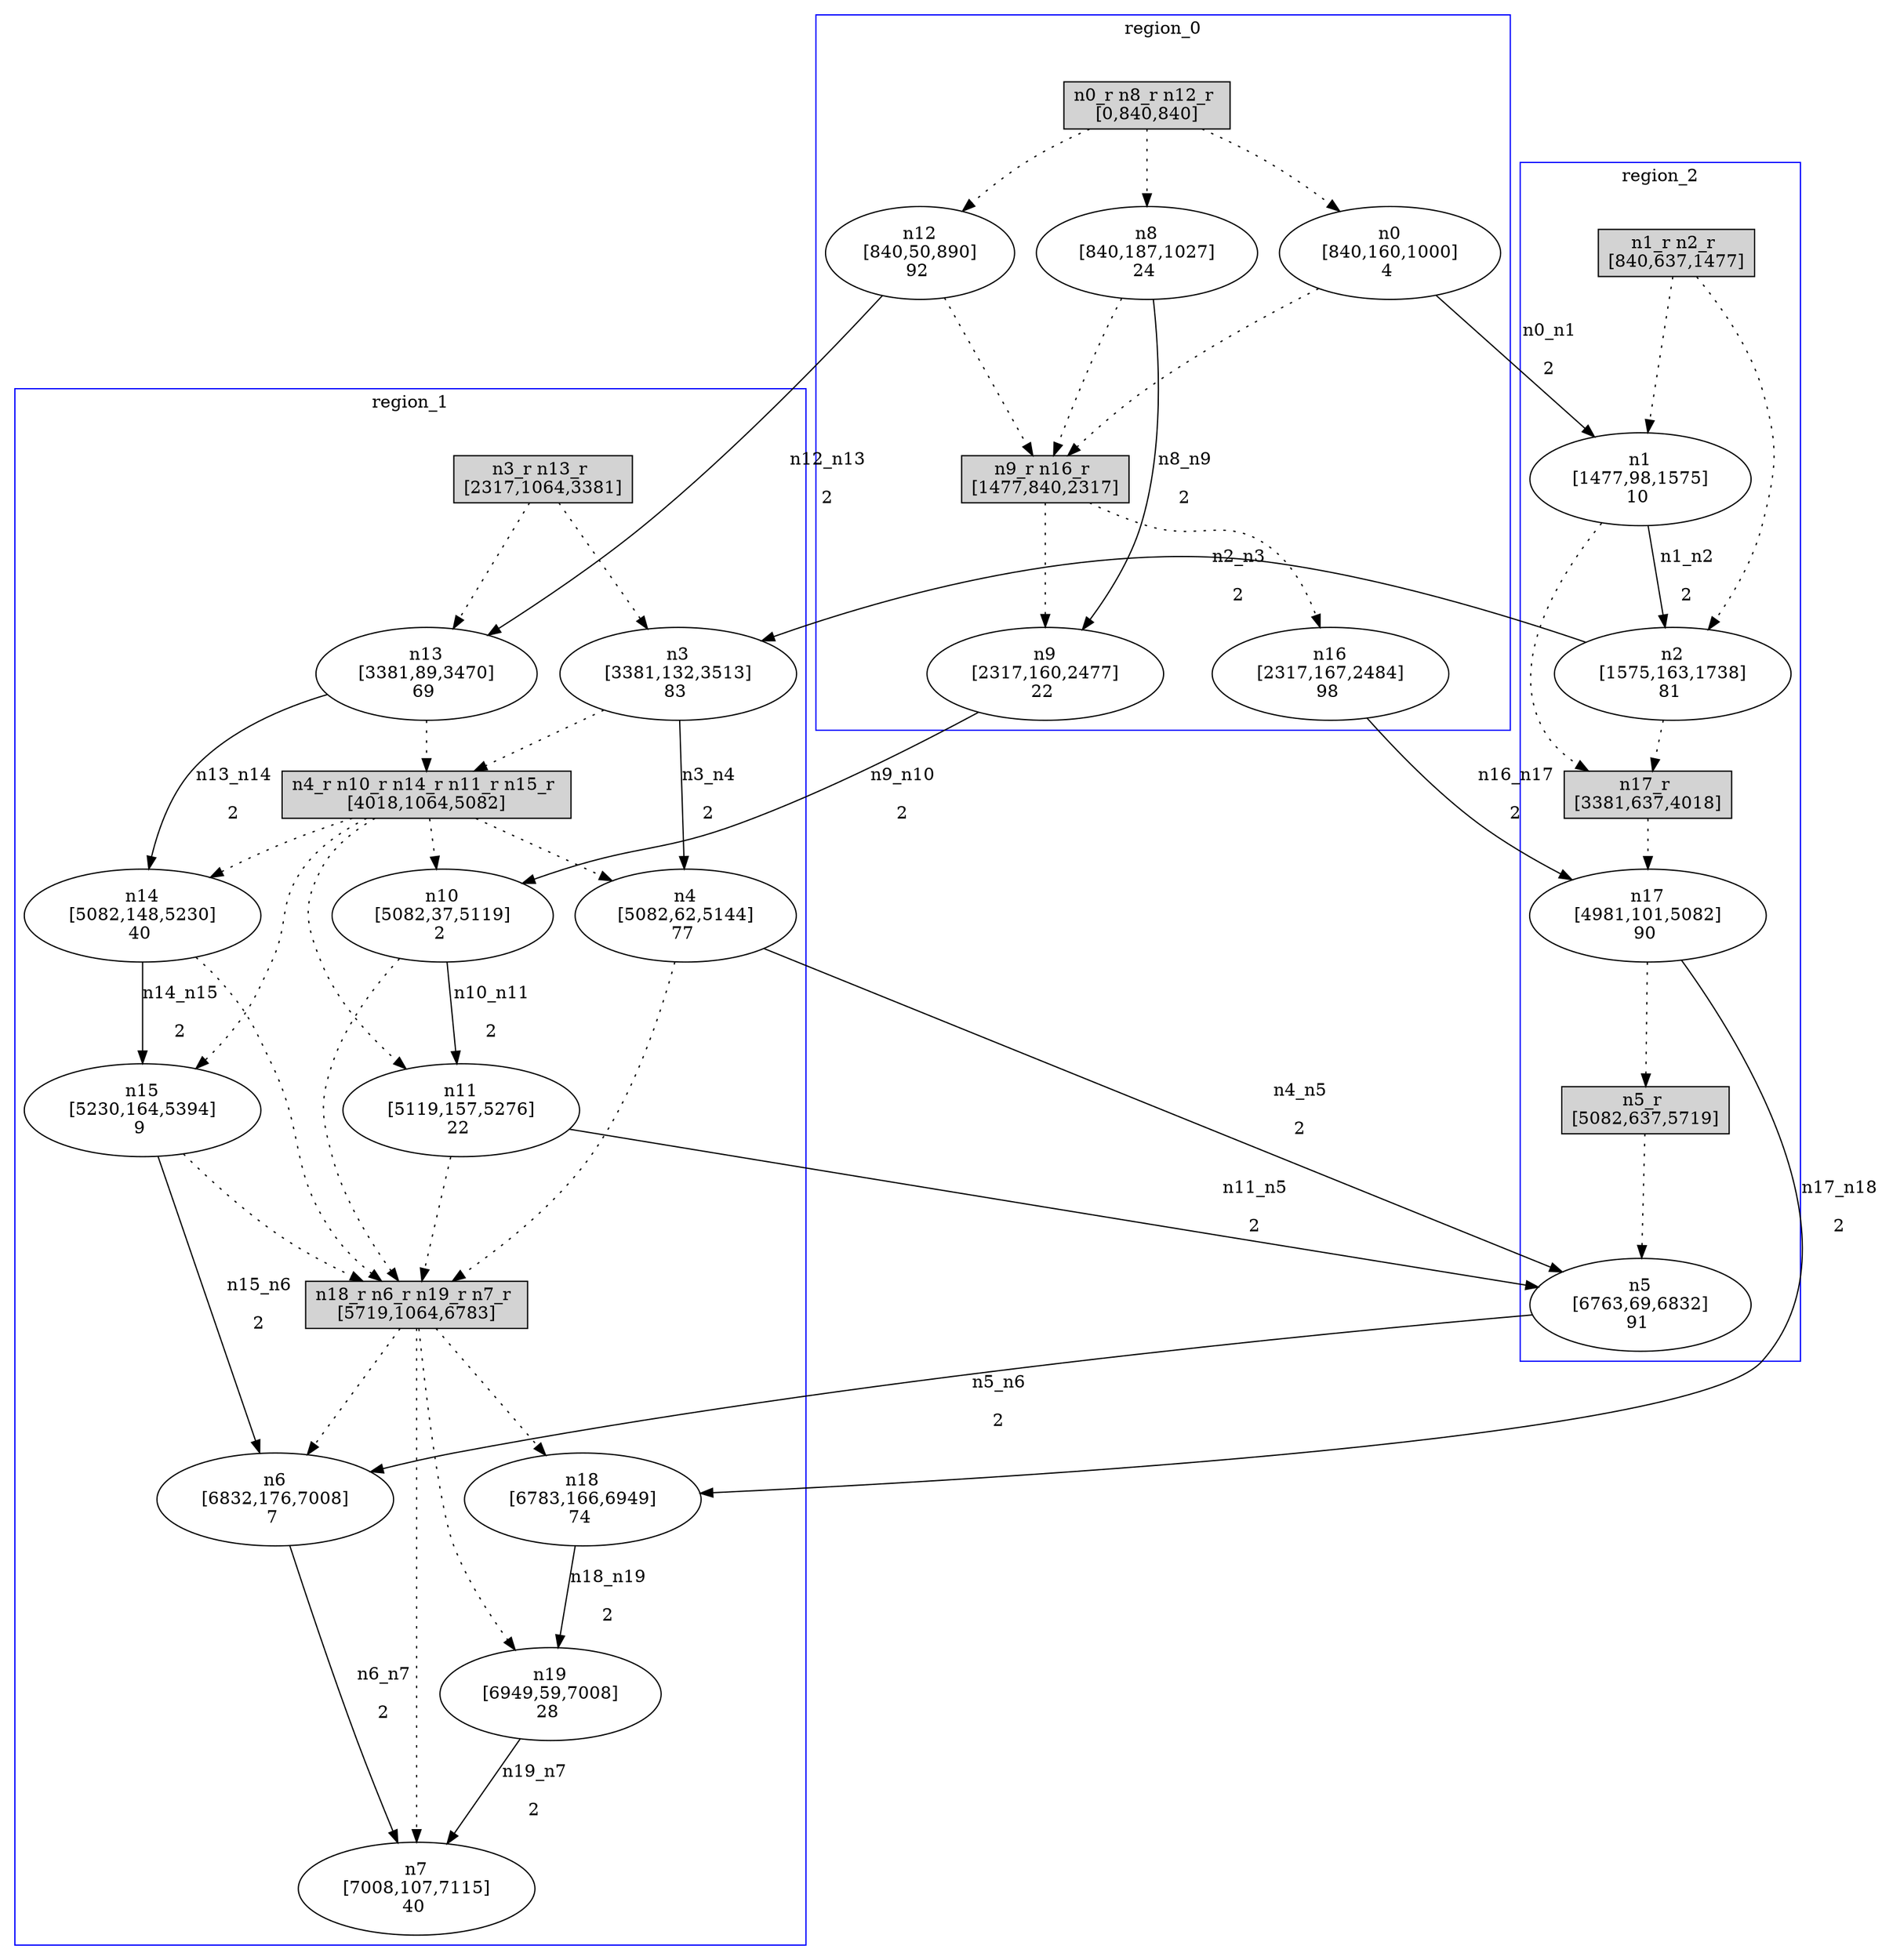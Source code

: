 //3-LSsolveMIPnSolStatus 2.
//4-SL 7115.
//5-LSsolveMIPsolveTime(double) 0.333909.
//6-reconfigurateNum(int) 8.
//7-reconfigurateTime(int) 6783.
digraph test_0 {
	size="28,40";
	subgraph cluster0 {
		stytle=filled;
		color=blue;
		label=region_0;
		reconfNode_0_1 [ shape = box, style = filled, label = "n0_r n8_r n12_r \n[0,840,840]" ];
		n0 [ label="n0\n[840,160,1000]\n4 " ];
		n8 [ label="n8\n[840,187,1027]\n24 " ];
		n12 [ label="n12\n[840,50,890]\n92 " ];
		reconfNode_0_1 -> n0 [ style = dotted ];
		reconfNode_0_1 -> n8 [ style = dotted ];
		reconfNode_0_1 -> n12 [ style = dotted ];
		n0 -> reconfNode_0_2 [ style = dotted ];
		n8 -> reconfNode_0_2 [ style = dotted ];
		n12 -> reconfNode_0_2 [ style = dotted ];
		reconfNode_0_2 [ shape = box, style = filled, label = "n9_r n16_r \n[1477,840,2317]" ];
		n9 [ label="n9\n[2317,160,2477]\n22 " ];
		n16 [ label="n16\n[2317,167,2484]\n98 " ];
		reconfNode_0_2 -> n9 [ style = dotted ];
		reconfNode_0_2 -> n16 [ style = dotted ];
	}
	subgraph cluster1 {
		stytle=filled;
		color=blue;
		label=region_1;
		reconfNode_1_1 [ shape = box, style = filled, label = "n3_r n13_r \n[2317,1064,3381]" ];
		n3 [ label="n3\n[3381,132,3513]\n83 " ];
		n13 [ label="n13\n[3381,89,3470]\n69 " ];
		reconfNode_1_1 -> n3 [ style = dotted ];
		reconfNode_1_1 -> n13 [ style = dotted ];
		n3 -> reconfNode_1_2 [ style = dotted ];
		n13 -> reconfNode_1_2 [ style = dotted ];
		reconfNode_1_2 [ shape = box, style = filled, label = "n4_r n10_r n14_r n11_r n15_r \n[4018,1064,5082]" ];
		n4 [ label="n4\n[5082,62,5144]\n77 " ];
		n10 [ label="n10\n[5082,37,5119]\n2 " ];
		n14 [ label="n14\n[5082,148,5230]\n40 " ];
		n11 [ label="n11\n[5119,157,5276]\n22 " ];
		n15 [ label="n15\n[5230,164,5394]\n9 " ];
		reconfNode_1_2 -> n4 [ style = dotted ];
		reconfNode_1_2 -> n10 [ style = dotted ];
		reconfNode_1_2 -> n14 [ style = dotted ];
		reconfNode_1_2 -> n11 [ style = dotted ];
		reconfNode_1_2 -> n15 [ style = dotted ];
		n4 -> reconfNode_1_3 [ style = dotted ];
		n10 -> reconfNode_1_3 [ style = dotted ];
		n14 -> reconfNode_1_3 [ style = dotted ];
		n11 -> reconfNode_1_3 [ style = dotted ];
		n15 -> reconfNode_1_3 [ style = dotted ];
		reconfNode_1_3 [ shape = box, style = filled, label = "n18_r n6_r n19_r n7_r \n[5719,1064,6783]" ];
		n18 [ label="n18\n[6783,166,6949]\n74 " ];
		n6 [ label="n6\n[6832,176,7008]\n7 " ];
		n19 [ label="n19\n[6949,59,7008]\n28 " ];
		n7 [ label="n7\n[7008,107,7115]\n40 " ];
		reconfNode_1_3 -> n18 [ style = dotted ];
		reconfNode_1_3 -> n6 [ style = dotted ];
		reconfNode_1_3 -> n19 [ style = dotted ];
		reconfNode_1_3 -> n7 [ style = dotted ];
	}
	subgraph cluster2 {
		stytle=filled;
		color=blue;
		label=region_2;
		reconfNode_2_1 [ shape = box, style = filled, label = "n1_r n2_r \n[840,637,1477]" ];
		n1 [ label="n1\n[1477,98,1575]\n10 " ];
		n2 [ label="n2\n[1575,163,1738]\n81 " ];
		reconfNode_2_1 -> n1 [ style = dotted ];
		reconfNode_2_1 -> n2 [ style = dotted ];
		n1 -> reconfNode_2_2 [ style = dotted ];
		n2 -> reconfNode_2_2 [ style = dotted ];
		reconfNode_2_2 [ shape = box, style = filled, label = "n17_r \n[3381,637,4018]" ];
		n17 [ label="n17\n[4981,101,5082]\n90 " ];
		reconfNode_2_2 -> n17 [ style = dotted ];
		n17 -> reconfNode_2_3 [ style = dotted ];
		reconfNode_2_3 [ shape = box, style = filled, label = "n5_r \n[5082,637,5719]" ];
		n5 [ label="n5\n[6763,69,6832]\n91 " ];
		reconfNode_2_3 -> n5 [ style = dotted ];
	}
	n0 -> n1 [ label="n0_n1\n2" ];
	n1 -> n2 [ label="n1_n2\n2" ];
	n2 -> n3 [ label="n2_n3\n2" ];
	n3 -> n4 [ label="n3_n4\n2" ];
	n4 -> n5 [ label="n4_n5\n2" ];
	n5 -> n6 [ label="n5_n6\n2" ];
	n6 -> n7 [ label="n6_n7\n2" ];
	n8 -> n9 [ label="n8_n9\n2" ];
	n9 -> n10 [ label="n9_n10\n2" ];
	n10 -> n11 [ label="n10_n11\n2" ];
	n11 -> n5 [ label="n11_n5\n2" ];
	n12 -> n13 [ label="n12_n13\n2" ];
	n13 -> n14 [ label="n13_n14\n2" ];
	n14 -> n15 [ label="n14_n15\n2" ];
	n15 -> n6 [ label="n15_n6\n2" ];
	n16 -> n17 [ label="n16_n17\n2" ];
	n17 -> n18 [ label="n17_n18\n2" ];
	n18 -> n19 [ label="n18_n19\n2" ];
	n19 -> n7 [ label="n19_n7\n2" ];
}
